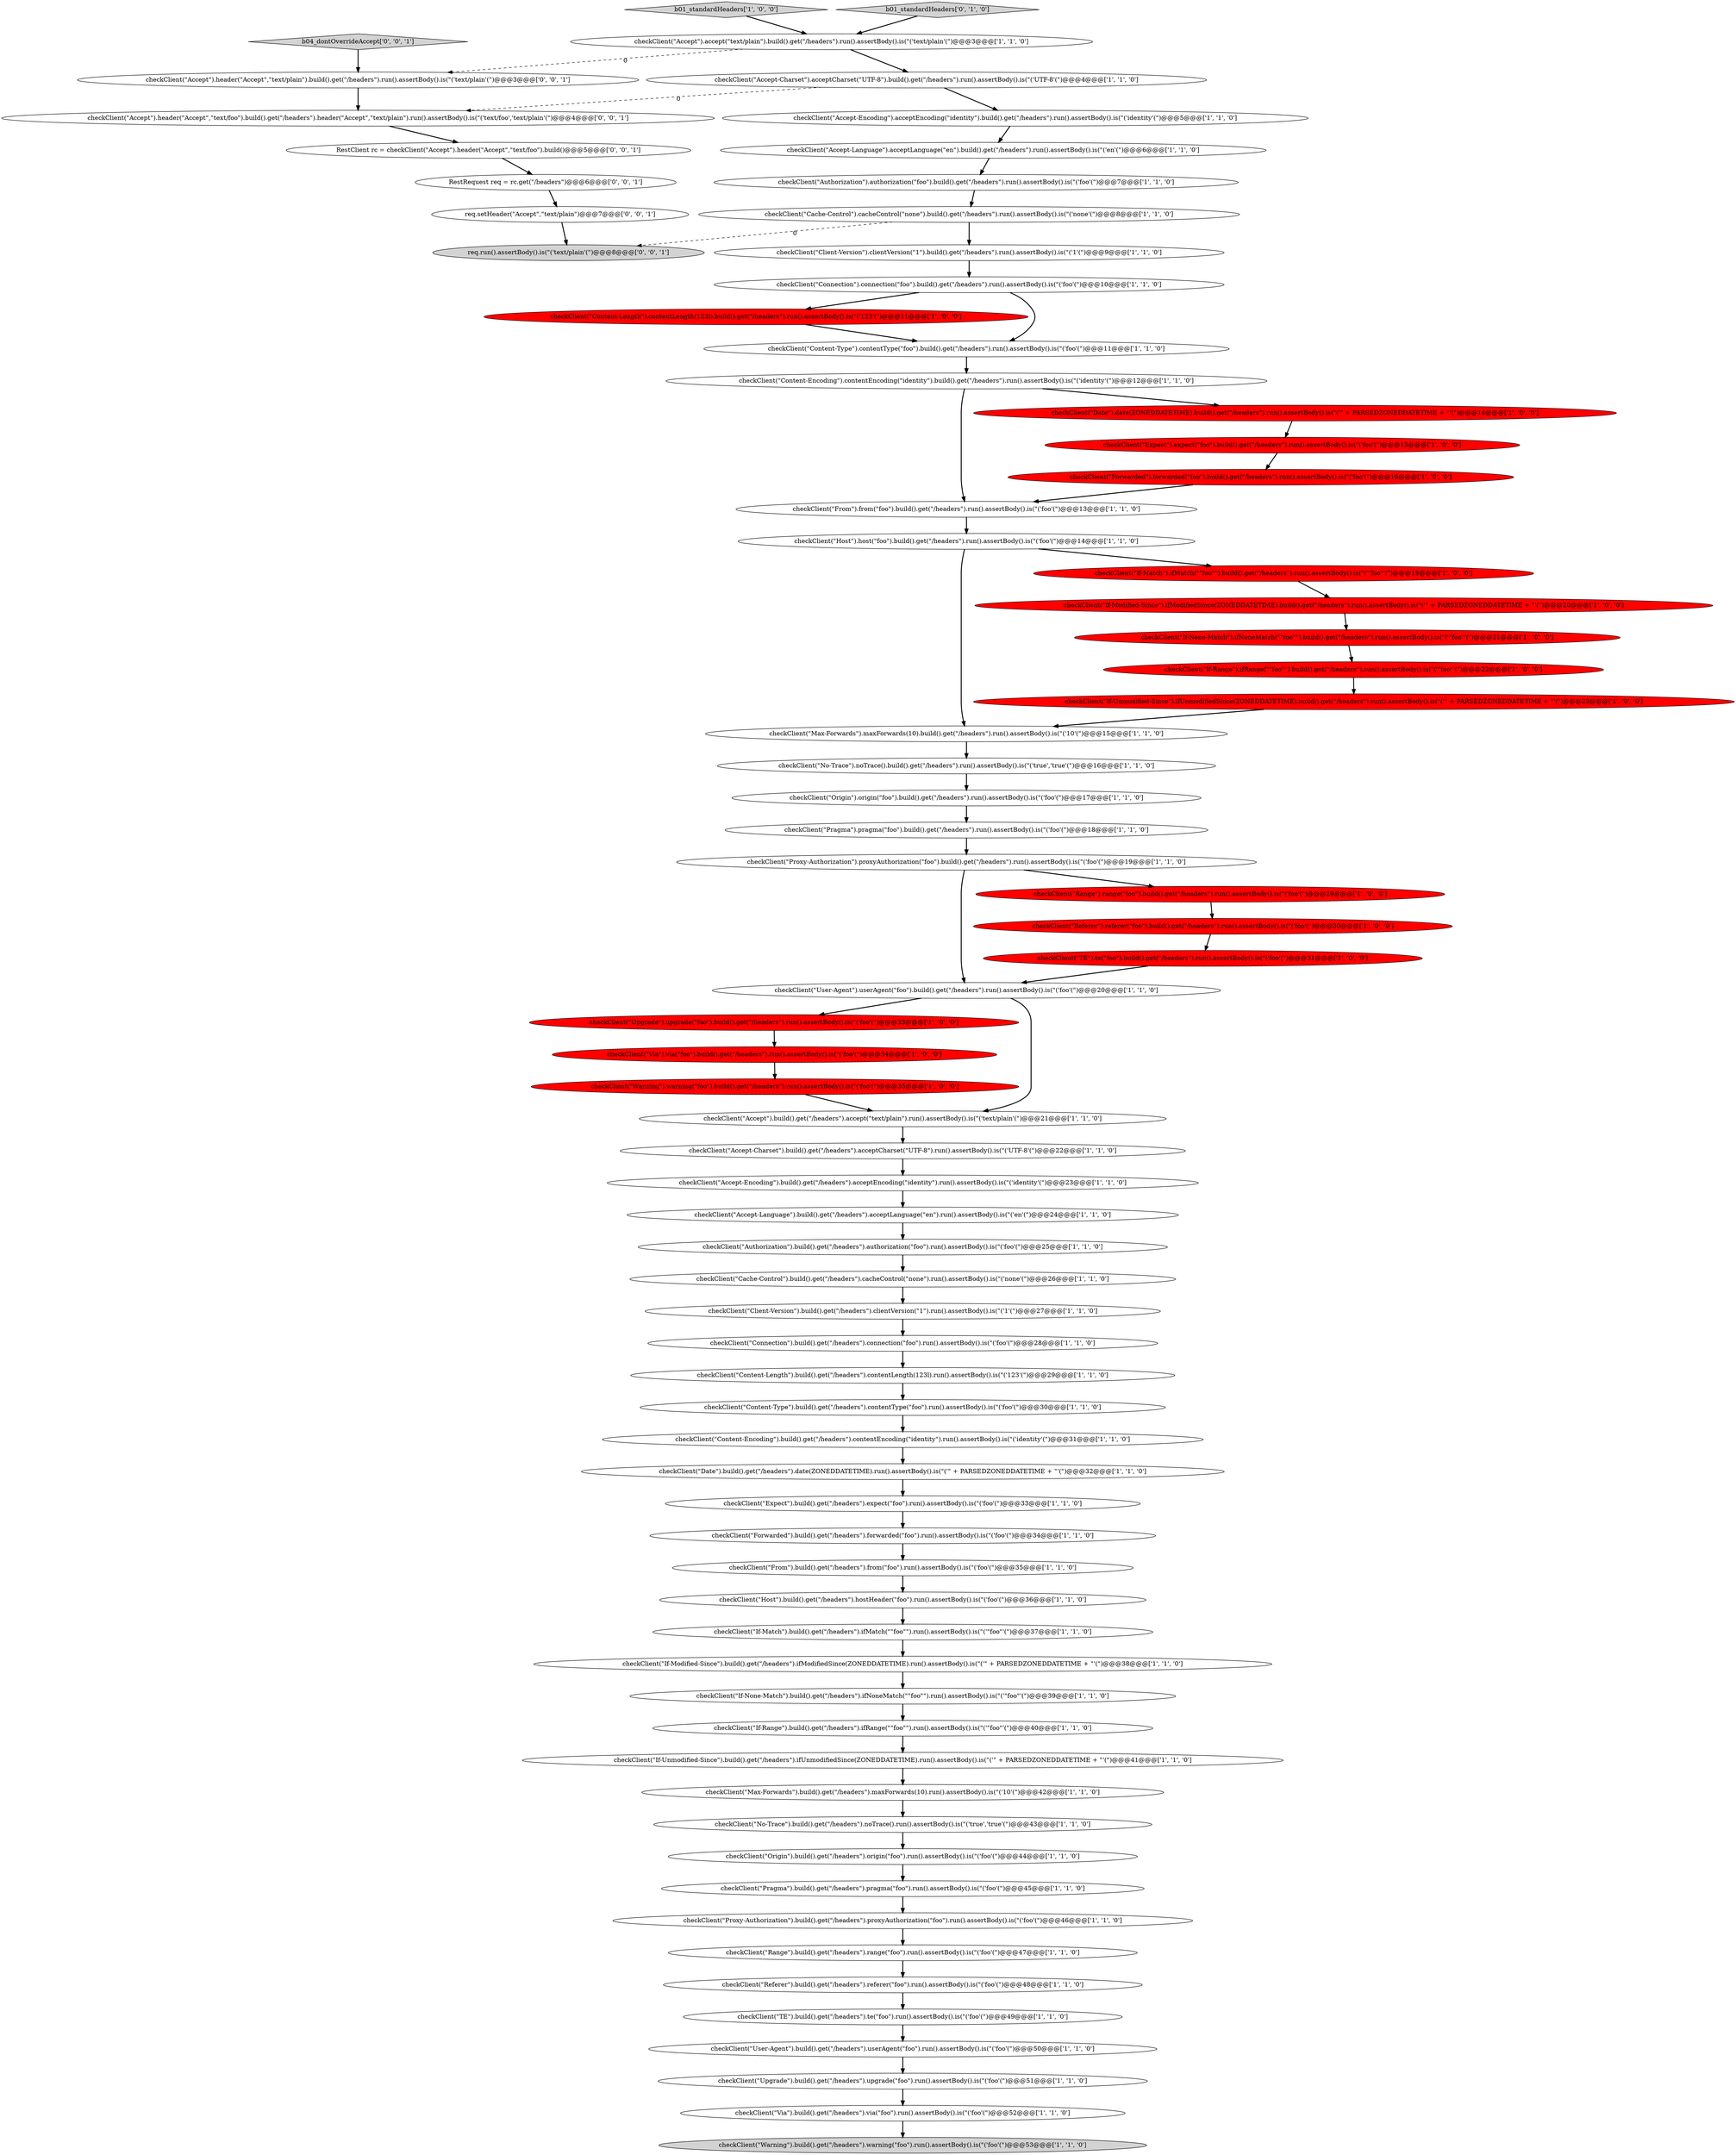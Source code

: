 digraph {
2 [style = filled, label = "checkClient(\"Upgrade\").build().get(\"/headers\").upgrade(\"foo\").run().assertBody().is(\"('foo'(\")@@@51@@@['1', '1', '0']", fillcolor = white, shape = ellipse image = "AAA0AAABBB1BBB"];
56 [style = filled, label = "checkClient(\"Origin\").build().get(\"/headers\").origin(\"foo\").run().assertBody().is(\"('foo'(\")@@@44@@@['1', '1', '0']", fillcolor = white, shape = ellipse image = "AAA0AAABBB1BBB"];
4 [style = filled, label = "checkClient(\"No-Trace\").noTrace().build().get(\"/headers\").run().assertBody().is(\"('true','true'(\")@@@16@@@['1', '1', '0']", fillcolor = white, shape = ellipse image = "AAA0AAABBB1BBB"];
40 [style = filled, label = "checkClient(\"Content-Length\").build().get(\"/headers\").contentLength(123l).run().assertBody().is(\"('123'(\")@@@29@@@['1', '1', '0']", fillcolor = white, shape = ellipse image = "AAA0AAABBB1BBB"];
55 [style = filled, label = "checkClient(\"Authorization\").authorization(\"foo\").build().get(\"/headers\").run().assertBody().is(\"('foo'(\")@@@7@@@['1', '1', '0']", fillcolor = white, shape = ellipse image = "AAA0AAABBB1BBB"];
18 [style = filled, label = "b01_standardHeaders['1', '0', '0']", fillcolor = lightgray, shape = diamond image = "AAA0AAABBB1BBB"];
35 [style = filled, label = "checkClient(\"From\").from(\"foo\").build().get(\"/headers\").run().assertBody().is(\"('foo'(\")@@@13@@@['1', '1', '0']", fillcolor = white, shape = ellipse image = "AAA0AAABBB1BBB"];
50 [style = filled, label = "checkClient(\"User-Agent\").userAgent(\"foo\").build().get(\"/headers\").run().assertBody().is(\"('foo'(\")@@@20@@@['1', '1', '0']", fillcolor = white, shape = ellipse image = "AAA0AAABBB1BBB"];
45 [style = filled, label = "checkClient(\"Accept-Encoding\").build().get(\"/headers\").acceptEncoding(\"identity\").run().assertBody().is(\"('identity'(\")@@@23@@@['1', '1', '0']", fillcolor = white, shape = ellipse image = "AAA0AAABBB1BBB"];
53 [style = filled, label = "checkClient(\"If-Range\").ifRange(\"\"foo\"\").build().get(\"/headers\").run().assertBody().is(\"('\"foo\"'(\")@@@22@@@['1', '0', '0']", fillcolor = red, shape = ellipse image = "AAA1AAABBB1BBB"];
60 [style = filled, label = "checkClient(\"Warning\").build().get(\"/headers\").warning(\"foo\").run().assertBody().is(\"('foo'(\")@@@53@@@['1', '1', '0']", fillcolor = lightgray, shape = ellipse image = "AAA0AAABBB1BBB"];
33 [style = filled, label = "checkClient(\"If-Range\").build().get(\"/headers\").ifRange(\"\"foo\"\").run().assertBody().is(\"('\"foo\"'(\")@@@40@@@['1', '1', '0']", fillcolor = white, shape = ellipse image = "AAA0AAABBB1BBB"];
28 [style = filled, label = "checkClient(\"Pragma\").pragma(\"foo\").build().get(\"/headers\").run().assertBody().is(\"('foo'(\")@@@18@@@['1', '1', '0']", fillcolor = white, shape = ellipse image = "AAA0AAABBB1BBB"];
62 [style = filled, label = "checkClient(\"Content-Length\").contentLength(123l).build().get(\"/headers\").run().assertBody().is(\"('123'(\")@@@11@@@['1', '0', '0']", fillcolor = red, shape = ellipse image = "AAA1AAABBB1BBB"];
67 [style = filled, label = "b01_standardHeaders['0', '1', '0']", fillcolor = lightgray, shape = diamond image = "AAA0AAABBB2BBB"];
74 [style = filled, label = "b04_dontOverrideAccept['0', '0', '1']", fillcolor = lightgray, shape = diamond image = "AAA0AAABBB3BBB"];
31 [style = filled, label = "checkClient(\"Content-Encoding\").contentEncoding(\"identity\").build().get(\"/headers\").run().assertBody().is(\"('identity'(\")@@@12@@@['1', '1', '0']", fillcolor = white, shape = ellipse image = "AAA0AAABBB1BBB"];
70 [style = filled, label = "req.run().assertBody().is(\"('text/plain'(\")@@@8@@@['0', '0', '1']", fillcolor = lightgray, shape = ellipse image = "AAA0AAABBB3BBB"];
12 [style = filled, label = "checkClient(\"Accept-Charset\").acceptCharset(\"UTF-8\").build().get(\"/headers\").run().assertBody().is(\"('UTF-8'(\")@@@4@@@['1', '1', '0']", fillcolor = white, shape = ellipse image = "AAA0AAABBB1BBB"];
8 [style = filled, label = "checkClient(\"Accept-Language\").acceptLanguage(\"en\").build().get(\"/headers\").run().assertBody().is(\"('en'(\")@@@6@@@['1', '1', '0']", fillcolor = white, shape = ellipse image = "AAA0AAABBB1BBB"];
38 [style = filled, label = "checkClient(\"Cache-Control\").build().get(\"/headers\").cacheControl(\"none\").run().assertBody().is(\"('none'(\")@@@26@@@['1', '1', '0']", fillcolor = white, shape = ellipse image = "AAA0AAABBB1BBB"];
10 [style = filled, label = "checkClient(\"Proxy-Authorization\").proxyAuthorization(\"foo\").build().get(\"/headers\").run().assertBody().is(\"('foo'(\")@@@19@@@['1', '1', '0']", fillcolor = white, shape = ellipse image = "AAA0AAABBB1BBB"];
61 [style = filled, label = "checkClient(\"If-None-Match\").build().get(\"/headers\").ifNoneMatch(\"\"foo\"\").run().assertBody().is(\"('\"foo\"'(\")@@@39@@@['1', '1', '0']", fillcolor = white, shape = ellipse image = "AAA0AAABBB1BBB"];
65 [style = filled, label = "checkClient(\"If-Modified-Since\").ifModifiedSince(ZONEDDATETIME).build().get(\"/headers\").run().assertBody().is(\"('\" + PARSEDZONEDDATETIME + \"'(\")@@@20@@@['1', '0', '0']", fillcolor = red, shape = ellipse image = "AAA1AAABBB1BBB"];
49 [style = filled, label = "checkClient(\"Via\").build().get(\"/headers\").via(\"foo\").run().assertBody().is(\"('foo'(\")@@@52@@@['1', '1', '0']", fillcolor = white, shape = ellipse image = "AAA0AAABBB1BBB"];
0 [style = filled, label = "checkClient(\"Origin\").origin(\"foo\").build().get(\"/headers\").run().assertBody().is(\"('foo'(\")@@@17@@@['1', '1', '0']", fillcolor = white, shape = ellipse image = "AAA0AAABBB1BBB"];
68 [style = filled, label = "RestClient rc = checkClient(\"Accept\").header(\"Accept\",\"text/foo\").build()@@@5@@@['0', '0', '1']", fillcolor = white, shape = ellipse image = "AAA0AAABBB3BBB"];
6 [style = filled, label = "checkClient(\"Range\").range(\"foo\").build().get(\"/headers\").run().assertBody().is(\"('foo'(\")@@@29@@@['1', '0', '0']", fillcolor = red, shape = ellipse image = "AAA1AAABBB1BBB"];
27 [style = filled, label = "checkClient(\"From\").build().get(\"/headers\").from(\"foo\").run().assertBody().is(\"('foo'(\")@@@35@@@['1', '1', '0']", fillcolor = white, shape = ellipse image = "AAA0AAABBB1BBB"];
52 [style = filled, label = "checkClient(\"Max-Forwards\").maxForwards(10).build().get(\"/headers\").run().assertBody().is(\"('10'(\")@@@15@@@['1', '1', '0']", fillcolor = white, shape = ellipse image = "AAA0AAABBB1BBB"];
17 [style = filled, label = "checkClient(\"Accept-Charset\").build().get(\"/headers\").acceptCharset(\"UTF-8\").run().assertBody().is(\"('UTF-8'(\")@@@22@@@['1', '1', '0']", fillcolor = white, shape = ellipse image = "AAA0AAABBB1BBB"];
59 [style = filled, label = "checkClient(\"Date\").build().get(\"/headers\").date(ZONEDDATETIME).run().assertBody().is(\"('\" + PARSEDZONEDDATETIME + \"'(\")@@@32@@@['1', '1', '0']", fillcolor = white, shape = ellipse image = "AAA0AAABBB1BBB"];
44 [style = filled, label = "checkClient(\"Client-Version\").build().get(\"/headers\").clientVersion(\"1\").run().assertBody().is(\"('1'(\")@@@27@@@['1', '1', '0']", fillcolor = white, shape = ellipse image = "AAA0AAABBB1BBB"];
57 [style = filled, label = "checkClient(\"Forwarded\").build().get(\"/headers\").forwarded(\"foo\").run().assertBody().is(\"('foo'(\")@@@34@@@['1', '1', '0']", fillcolor = white, shape = ellipse image = "AAA0AAABBB1BBB"];
46 [style = filled, label = "checkClient(\"Max-Forwards\").build().get(\"/headers\").maxForwards(10).run().assertBody().is(\"('10'(\")@@@42@@@['1', '1', '0']", fillcolor = white, shape = ellipse image = "AAA0AAABBB1BBB"];
30 [style = filled, label = "checkClient(\"Expect\").expect(\"foo\").build().get(\"/headers\").run().assertBody().is(\"('foo'(\")@@@15@@@['1', '0', '0']", fillcolor = red, shape = ellipse image = "AAA1AAABBB1BBB"];
36 [style = filled, label = "checkClient(\"Content-Type\").build().get(\"/headers\").contentType(\"foo\").run().assertBody().is(\"('foo'(\")@@@30@@@['1', '1', '0']", fillcolor = white, shape = ellipse image = "AAA0AAABBB1BBB"];
5 [style = filled, label = "checkClient(\"TE\").build().get(\"/headers\").te(\"foo\").run().assertBody().is(\"('foo'(\")@@@49@@@['1', '1', '0']", fillcolor = white, shape = ellipse image = "AAA0AAABBB1BBB"];
69 [style = filled, label = "checkClient(\"Accept\").header(\"Accept\",\"text/foo\").build().get(\"/headers\").header(\"Accept\",\"text/plain\").run().assertBody().is(\"('text/foo','text/plain'(\")@@@4@@@['0', '0', '1']", fillcolor = white, shape = ellipse image = "AAA0AAABBB3BBB"];
47 [style = filled, label = "checkClient(\"Host\").host(\"foo\").build().get(\"/headers\").run().assertBody().is(\"('foo'(\")@@@14@@@['1', '1', '0']", fillcolor = white, shape = ellipse image = "AAA0AAABBB1BBB"];
13 [style = filled, label = "checkClient(\"User-Agent\").build().get(\"/headers\").userAgent(\"foo\").run().assertBody().is(\"('foo'(\")@@@50@@@['1', '1', '0']", fillcolor = white, shape = ellipse image = "AAA0AAABBB1BBB"];
16 [style = filled, label = "checkClient(\"Date\").date(ZONEDDATETIME).build().get(\"/headers\").run().assertBody().is(\"('\" + PARSEDZONEDDATETIME + \"'(\")@@@14@@@['1', '0', '0']", fillcolor = red, shape = ellipse image = "AAA1AAABBB1BBB"];
26 [style = filled, label = "checkClient(\"Expect\").build().get(\"/headers\").expect(\"foo\").run().assertBody().is(\"('foo'(\")@@@33@@@['1', '1', '0']", fillcolor = white, shape = ellipse image = "AAA0AAABBB1BBB"];
64 [style = filled, label = "checkClient(\"Accept-Encoding\").acceptEncoding(\"identity\").build().get(\"/headers\").run().assertBody().is(\"('identity'(\")@@@5@@@['1', '1', '0']", fillcolor = white, shape = ellipse image = "AAA0AAABBB1BBB"];
66 [style = filled, label = "checkClient(\"Pragma\").build().get(\"/headers\").pragma(\"foo\").run().assertBody().is(\"('foo'(\")@@@45@@@['1', '1', '0']", fillcolor = white, shape = ellipse image = "AAA0AAABBB1BBB"];
9 [style = filled, label = "checkClient(\"Content-Type\").contentType(\"foo\").build().get(\"/headers\").run().assertBody().is(\"('foo'(\")@@@11@@@['1', '1', '0']", fillcolor = white, shape = ellipse image = "AAA0AAABBB1BBB"];
32 [style = filled, label = "checkClient(\"Upgrade\").upgrade(\"foo\").build().get(\"/headers\").run().assertBody().is(\"('foo'(\")@@@33@@@['1', '0', '0']", fillcolor = red, shape = ellipse image = "AAA1AAABBB1BBB"];
42 [style = filled, label = "checkClient(\"Referer\").build().get(\"/headers\").referer(\"foo\").run().assertBody().is(\"('foo'(\")@@@48@@@['1', '1', '0']", fillcolor = white, shape = ellipse image = "AAA0AAABBB1BBB"];
19 [style = filled, label = "checkClient(\"Authorization\").build().get(\"/headers\").authorization(\"foo\").run().assertBody().is(\"('foo'(\")@@@25@@@['1', '1', '0']", fillcolor = white, shape = ellipse image = "AAA0AAABBB1BBB"];
21 [style = filled, label = "checkClient(\"Forwarded\").forwarded(\"foo\").build().get(\"/headers\").run().assertBody().is(\"('foo'(\")@@@16@@@['1', '0', '0']", fillcolor = red, shape = ellipse image = "AAA1AAABBB1BBB"];
25 [style = filled, label = "checkClient(\"Warning\").warning(\"foo\").build().get(\"/headers\").run().assertBody().is(\"('foo'(\")@@@35@@@['1', '0', '0']", fillcolor = red, shape = ellipse image = "AAA1AAABBB1BBB"];
34 [style = filled, label = "checkClient(\"Client-Version\").clientVersion(\"1\").build().get(\"/headers\").run().assertBody().is(\"('1'(\")@@@9@@@['1', '1', '0']", fillcolor = white, shape = ellipse image = "AAA0AAABBB1BBB"];
41 [style = filled, label = "checkClient(\"If-Modified-Since\").build().get(\"/headers\").ifModifiedSince(ZONEDDATETIME).run().assertBody().is(\"('\" + PARSEDZONEDDATETIME + \"'(\")@@@38@@@['1', '1', '0']", fillcolor = white, shape = ellipse image = "AAA0AAABBB1BBB"];
58 [style = filled, label = "checkClient(\"TE\").te(\"foo\").build().get(\"/headers\").run().assertBody().is(\"('foo'(\")@@@31@@@['1', '0', '0']", fillcolor = red, shape = ellipse image = "AAA1AAABBB1BBB"];
23 [style = filled, label = "checkClient(\"Content-Encoding\").build().get(\"/headers\").contentEncoding(\"identity\").run().assertBody().is(\"('identity'(\")@@@31@@@['1', '1', '0']", fillcolor = white, shape = ellipse image = "AAA0AAABBB1BBB"];
15 [style = filled, label = "checkClient(\"Range\").build().get(\"/headers\").range(\"foo\").run().assertBody().is(\"('foo'(\")@@@47@@@['1', '1', '0']", fillcolor = white, shape = ellipse image = "AAA0AAABBB1BBB"];
1 [style = filled, label = "checkClient(\"Connection\").connection(\"foo\").build().get(\"/headers\").run().assertBody().is(\"('foo'(\")@@@10@@@['1', '1', '0']", fillcolor = white, shape = ellipse image = "AAA0AAABBB1BBB"];
37 [style = filled, label = "checkClient(\"If-Unmodified-Since\").ifUnmodifiedSince(ZONEDDATETIME).build().get(\"/headers\").run().assertBody().is(\"('\" + PARSEDZONEDDATETIME + \"'(\")@@@23@@@['1', '0', '0']", fillcolor = red, shape = ellipse image = "AAA1AAABBB1BBB"];
63 [style = filled, label = "checkClient(\"Via\").via(\"foo\").build().get(\"/headers\").run().assertBody().is(\"('foo'(\")@@@34@@@['1', '0', '0']", fillcolor = red, shape = ellipse image = "AAA1AAABBB1BBB"];
48 [style = filled, label = "checkClient(\"Connection\").build().get(\"/headers\").connection(\"foo\").run().assertBody().is(\"('foo'(\")@@@28@@@['1', '1', '0']", fillcolor = white, shape = ellipse image = "AAA0AAABBB1BBB"];
24 [style = filled, label = "checkClient(\"Referer\").referer(\"foo\").build().get(\"/headers\").run().assertBody().is(\"('foo'(\")@@@30@@@['1', '0', '0']", fillcolor = red, shape = ellipse image = "AAA1AAABBB1BBB"];
39 [style = filled, label = "checkClient(\"Accept-Language\").build().get(\"/headers\").acceptLanguage(\"en\").run().assertBody().is(\"('en'(\")@@@24@@@['1', '1', '0']", fillcolor = white, shape = ellipse image = "AAA0AAABBB1BBB"];
7 [style = filled, label = "checkClient(\"If-Unmodified-Since\").build().get(\"/headers\").ifUnmodifiedSince(ZONEDDATETIME).run().assertBody().is(\"('\" + PARSEDZONEDDATETIME + \"'(\")@@@41@@@['1', '1', '0']", fillcolor = white, shape = ellipse image = "AAA0AAABBB1BBB"];
43 [style = filled, label = "checkClient(\"No-Trace\").build().get(\"/headers\").noTrace().run().assertBody().is(\"('true','true'(\")@@@43@@@['1', '1', '0']", fillcolor = white, shape = ellipse image = "AAA0AAABBB1BBB"];
14 [style = filled, label = "checkClient(\"If-None-Match\").ifNoneMatch(\"\"foo\"\").build().get(\"/headers\").run().assertBody().is(\"('\"foo\"'(\")@@@21@@@['1', '0', '0']", fillcolor = red, shape = ellipse image = "AAA1AAABBB1BBB"];
29 [style = filled, label = "checkClient(\"Host\").build().get(\"/headers\").hostHeader(\"foo\").run().assertBody().is(\"('foo'(\")@@@36@@@['1', '1', '0']", fillcolor = white, shape = ellipse image = "AAA0AAABBB1BBB"];
71 [style = filled, label = "req.setHeader(\"Accept\",\"text/plain\")@@@7@@@['0', '0', '1']", fillcolor = white, shape = ellipse image = "AAA0AAABBB3BBB"];
3 [style = filled, label = "checkClient(\"If-Match\").ifMatch(\"\"foo\"\").build().get(\"/headers\").run().assertBody().is(\"('\"foo\"'(\")@@@19@@@['1', '0', '0']", fillcolor = red, shape = ellipse image = "AAA1AAABBB1BBB"];
72 [style = filled, label = "checkClient(\"Accept\").header(\"Accept\",\"text/plain\").build().get(\"/headers\").run().assertBody().is(\"('text/plain'(\")@@@3@@@['0', '0', '1']", fillcolor = white, shape = ellipse image = "AAA0AAABBB3BBB"];
73 [style = filled, label = "RestRequest req = rc.get(\"/headers\")@@@6@@@['0', '0', '1']", fillcolor = white, shape = ellipse image = "AAA0AAABBB3BBB"];
51 [style = filled, label = "checkClient(\"Cache-Control\").cacheControl(\"none\").build().get(\"/headers\").run().assertBody().is(\"('none'(\")@@@8@@@['1', '1', '0']", fillcolor = white, shape = ellipse image = "AAA0AAABBB1BBB"];
22 [style = filled, label = "checkClient(\"Proxy-Authorization\").build().get(\"/headers\").proxyAuthorization(\"foo\").run().assertBody().is(\"('foo'(\")@@@46@@@['1', '1', '0']", fillcolor = white, shape = ellipse image = "AAA0AAABBB1BBB"];
20 [style = filled, label = "checkClient(\"If-Match\").build().get(\"/headers\").ifMatch(\"\"foo\"\").run().assertBody().is(\"('\"foo\"'(\")@@@37@@@['1', '1', '0']", fillcolor = white, shape = ellipse image = "AAA0AAABBB1BBB"];
54 [style = filled, label = "checkClient(\"Accept\").build().get(\"/headers\").accept(\"text/plain\").run().assertBody().is(\"('text/plain'(\")@@@21@@@['1', '1', '0']", fillcolor = white, shape = ellipse image = "AAA0AAABBB1BBB"];
11 [style = filled, label = "checkClient(\"Accept\").accept(\"text/plain\").build().get(\"/headers\").run().assertBody().is(\"('text/plain'(\")@@@3@@@['1', '1', '0']", fillcolor = white, shape = ellipse image = "AAA0AAABBB1BBB"];
33->7 [style = bold, label=""];
50->32 [style = bold, label=""];
10->50 [style = bold, label=""];
58->50 [style = bold, label=""];
39->19 [style = bold, label=""];
71->70 [style = bold, label=""];
22->15 [style = bold, label=""];
47->3 [style = bold, label=""];
28->10 [style = bold, label=""];
72->69 [style = bold, label=""];
38->44 [style = bold, label=""];
7->46 [style = bold, label=""];
31->16 [style = bold, label=""];
74->72 [style = bold, label=""];
34->1 [style = bold, label=""];
9->31 [style = bold, label=""];
18->11 [style = bold, label=""];
24->58 [style = bold, label=""];
52->4 [style = bold, label=""];
64->8 [style = bold, label=""];
54->17 [style = bold, label=""];
12->69 [style = dashed, label="0"];
17->45 [style = bold, label=""];
55->51 [style = bold, label=""];
6->24 [style = bold, label=""];
11->12 [style = bold, label=""];
3->65 [style = bold, label=""];
69->68 [style = bold, label=""];
56->66 [style = bold, label=""];
65->14 [style = bold, label=""];
10->6 [style = bold, label=""];
48->40 [style = bold, label=""];
41->61 [style = bold, label=""];
43->56 [style = bold, label=""];
1->9 [style = bold, label=""];
4->0 [style = bold, label=""];
32->63 [style = bold, label=""];
68->73 [style = bold, label=""];
53->37 [style = bold, label=""];
29->20 [style = bold, label=""];
30->21 [style = bold, label=""];
20->41 [style = bold, label=""];
63->25 [style = bold, label=""];
57->27 [style = bold, label=""];
36->23 [style = bold, label=""];
31->35 [style = bold, label=""];
62->9 [style = bold, label=""];
15->42 [style = bold, label=""];
40->36 [style = bold, label=""];
2->49 [style = bold, label=""];
44->48 [style = bold, label=""];
5->13 [style = bold, label=""];
16->30 [style = bold, label=""];
51->70 [style = dashed, label="0"];
12->64 [style = bold, label=""];
26->57 [style = bold, label=""];
49->60 [style = bold, label=""];
35->47 [style = bold, label=""];
73->71 [style = bold, label=""];
37->52 [style = bold, label=""];
42->5 [style = bold, label=""];
51->34 [style = bold, label=""];
8->55 [style = bold, label=""];
21->35 [style = bold, label=""];
27->29 [style = bold, label=""];
47->52 [style = bold, label=""];
50->54 [style = bold, label=""];
14->53 [style = bold, label=""];
19->38 [style = bold, label=""];
1->62 [style = bold, label=""];
25->54 [style = bold, label=""];
23->59 [style = bold, label=""];
61->33 [style = bold, label=""];
66->22 [style = bold, label=""];
59->26 [style = bold, label=""];
0->28 [style = bold, label=""];
45->39 [style = bold, label=""];
67->11 [style = bold, label=""];
13->2 [style = bold, label=""];
11->72 [style = dashed, label="0"];
46->43 [style = bold, label=""];
}
